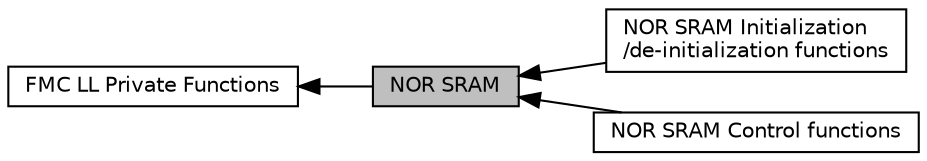 digraph "NOR SRAM"
{
  edge [fontname="Helvetica",fontsize="10",labelfontname="Helvetica",labelfontsize="10"];
  node [fontname="Helvetica",fontsize="10",shape=record];
  rankdir=LR;
  Node2 [label="NOR SRAM Initialization\l/de-initialization functions",height=0.2,width=0.4,color="black", fillcolor="white", style="filled",URL="$group___f_m_c___l_l___n_o_r_s_r_a_m___private___functions___group1.html"];
  Node3 [label="NOR SRAM Control functions",height=0.2,width=0.4,color="black", fillcolor="white", style="filled",URL="$group___f_m_c___l_l___n_o_r_s_r_a_m___private___functions___group2.html"];
  Node0 [label="NOR SRAM",height=0.2,width=0.4,color="black", fillcolor="grey75", style="filled", fontcolor="black"];
  Node1 [label="FMC LL Private Functions",height=0.2,width=0.4,color="black", fillcolor="white", style="filled",URL="$group___f_m_c___l_l___private___functions.html"];
  Node1->Node0 [shape=plaintext, dir="back", style="solid"];
  Node0->Node2 [shape=plaintext, dir="back", style="solid"];
  Node0->Node3 [shape=plaintext, dir="back", style="solid"];
}

